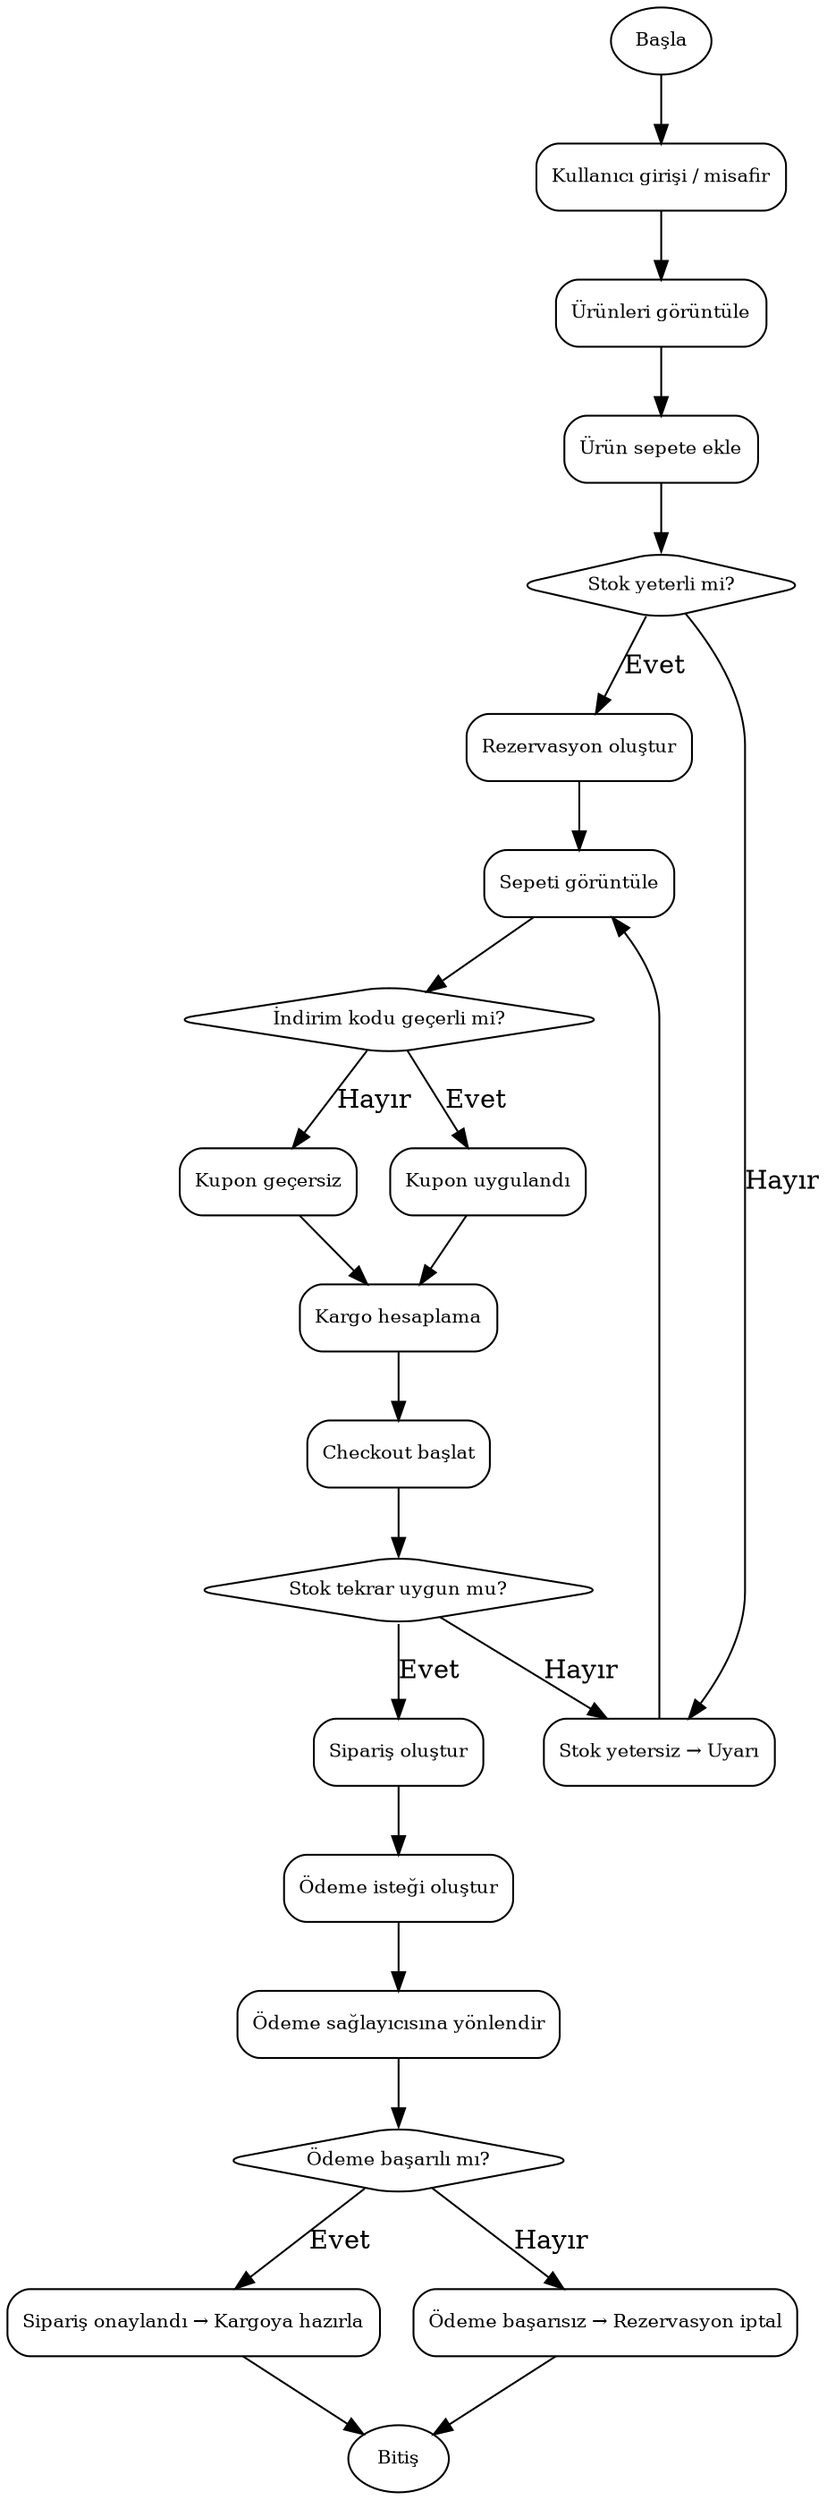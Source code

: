 digraph EcommerceCheckout {
    rankdir=TB;
    node [shape=box, style=rounded, fontsize=10];

    Start [shape=oval, label="Başla"];
    Login [label="Kullanıcı girişi / misafir"];
    Browse [label="Ürünleri görüntüle"];
    AddCart [label="Ürün sepete ekle"];
    StockCheck [shape=diamond, label="Stok yeterli mi?"];
    Reservation [label="Rezervasyon oluştur"];
    OutOfStock [label="Stok yetersiz → Uyarı"];
    ViewCart [label="Sepeti görüntüle"];
    Coupon [shape=diamond, label="İndirim kodu geçerli mi?"];
    CouponApplied [label="Kupon uygulandı"];
    CouponFail [label="Kupon geçersiz"];
    Shipping [label="Kargo hesaplama"];
    Checkout [label="Checkout başlat"];
    FinalStock [shape=diamond, label="Stok tekrar uygun mu?"];
    OrderCreate [label="Sipariş oluştur"];
    PaymentIntent [label="Ödeme isteği oluştur"];
    PaymentProvider [label="Ödeme sağlayıcısına yönlendir"];
    PaymentResult [shape=diamond, label="Ödeme başarılı mı?"];
    OrderPaid [label="Sipariş onaylandı → Kargoya hazırla"];
    OrderFail [label="Ödeme başarısız → Rezervasyon iptal"];
    End [shape=oval, label="Bitiş"];

    // Flow connections
    Start -> Login -> Browse -> AddCart -> StockCheck;
    StockCheck -> Reservation [label="Evet"];
    StockCheck -> OutOfStock [label="Hayır"];
    Reservation -> ViewCart;
    OutOfStock -> ViewCart;

    ViewCart -> Coupon;
    Coupon -> CouponApplied [label="Evet"];
    Coupon -> CouponFail [label="Hayır"];
    CouponApplied -> Shipping;
    CouponFail -> Shipping;

    Shipping -> Checkout -> FinalStock;
    FinalStock -> OrderCreate [label="Evet"];
    FinalStock -> OutOfStock [label="Hayır"];

    OrderCreate -> PaymentIntent -> PaymentProvider -> PaymentResult;
    PaymentResult -> OrderPaid [label="Evet"];
    PaymentResult -> OrderFail [label="Hayır"];

    OrderPaid -> End;
    OrderFail -> End;
}

